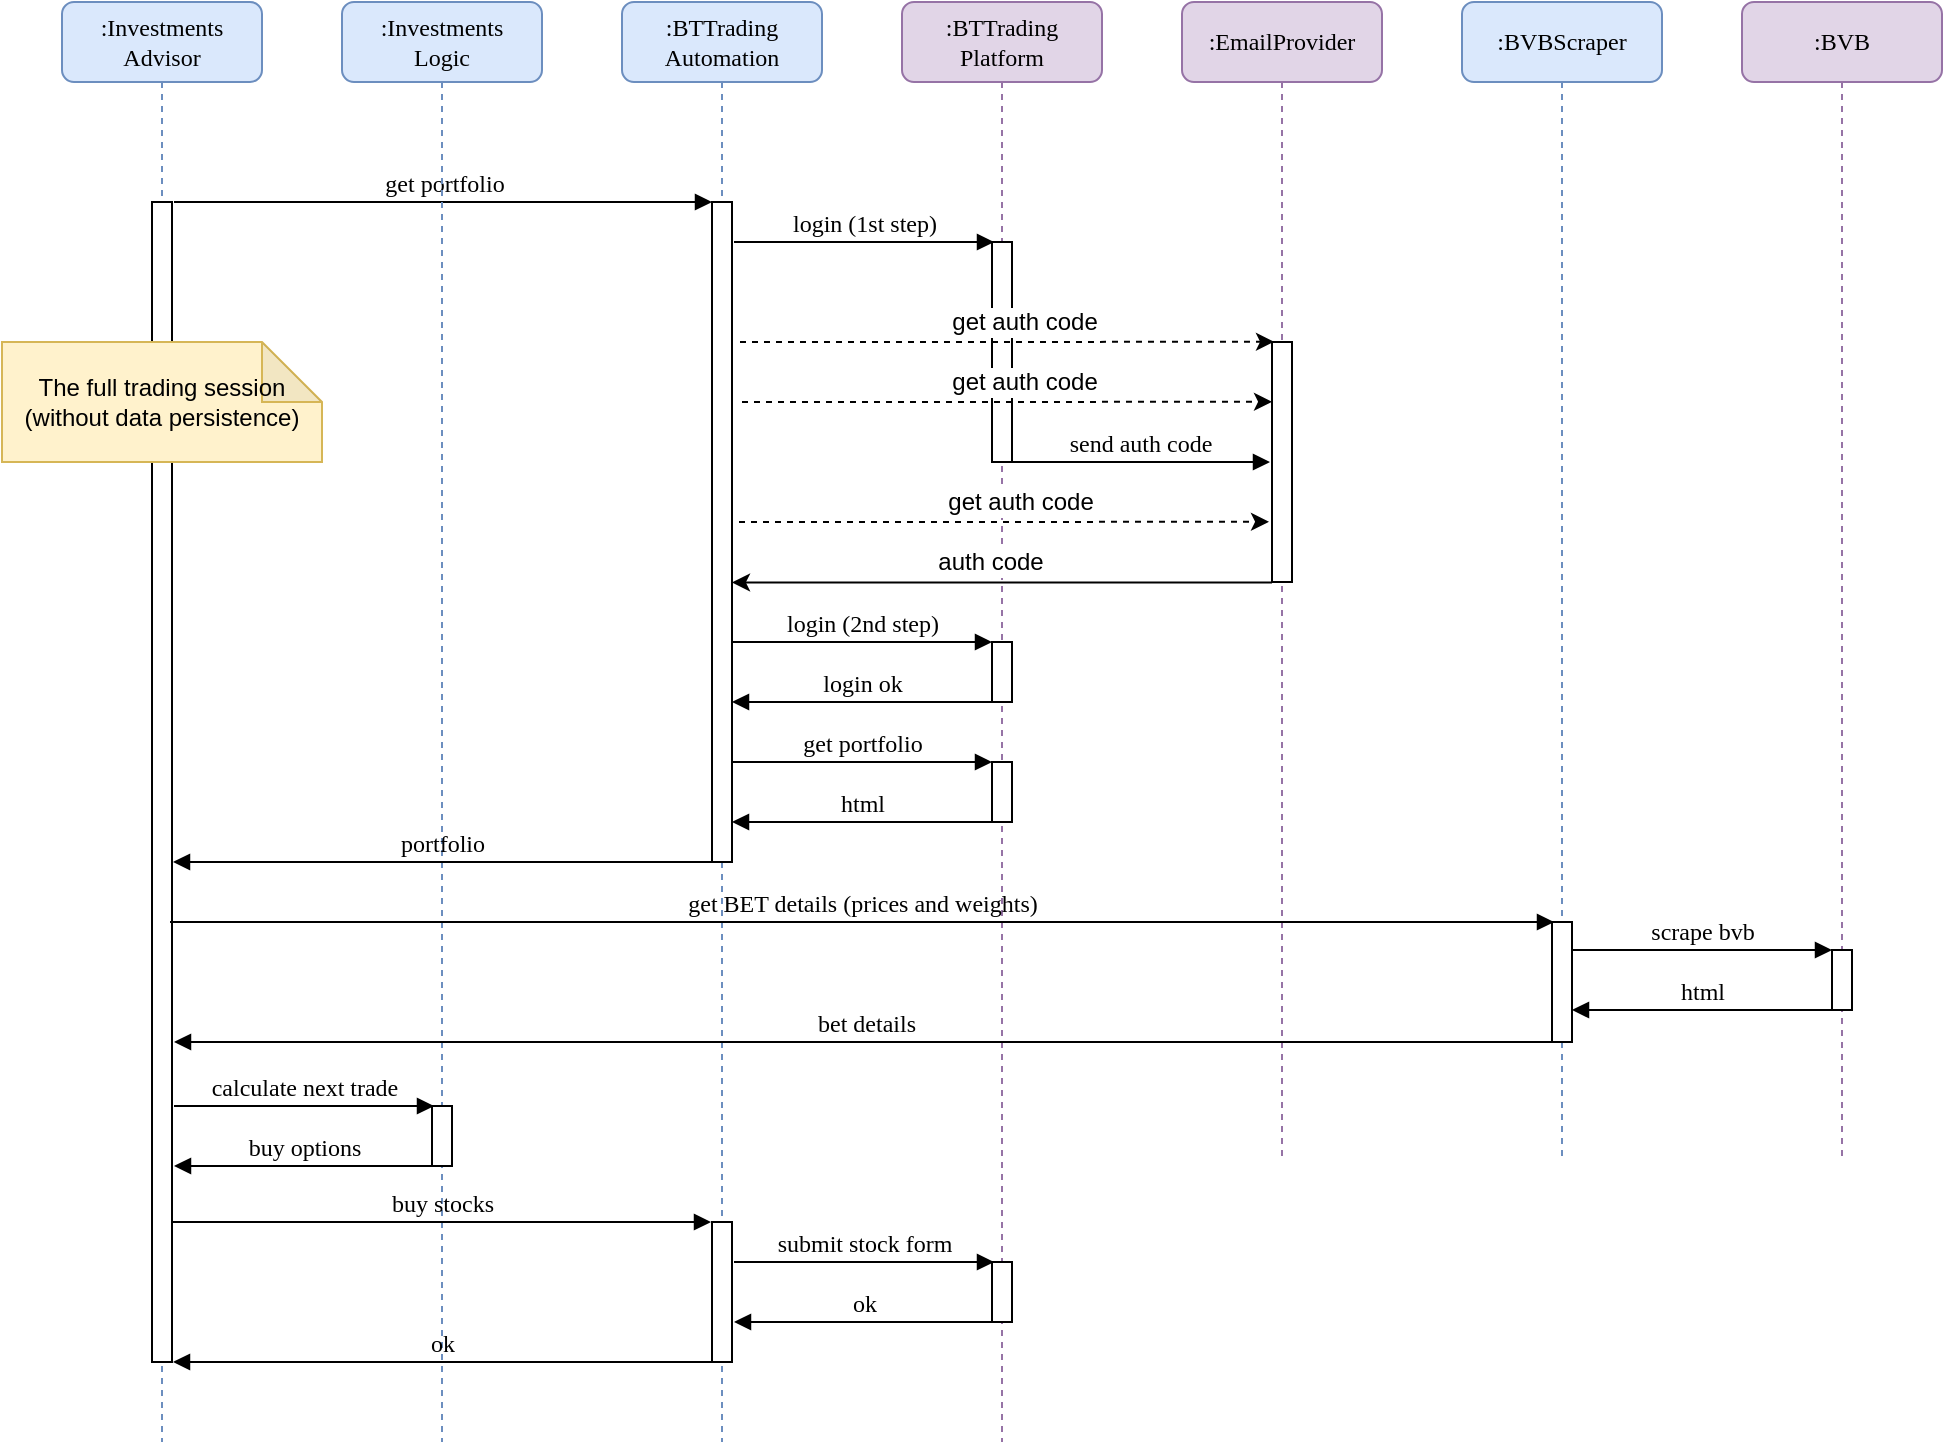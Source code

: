 <mxfile version="12.3.9" type="github" pages="1">
  <diagram name="Page-1" id="13e1069c-82ec-6db2-03f1-153e76fe0fe0">
    <mxGraphModel dx="1422" dy="762" grid="1" gridSize="10" guides="1" tooltips="1" connect="1" arrows="1" fold="1" page="1" pageScale="1" pageWidth="1100" pageHeight="850" background="#ffffff" math="0" shadow="0">
      <root>
        <mxCell id="0"/>
        <mxCell id="1" parent="0"/>
        <mxCell id="2UTN5wRSLdvWp-0K6KP1-2" value=":Investments&lt;br&gt;Advisor" style="shape=umlLifeline;perimeter=lifelinePerimeter;whiteSpace=wrap;html=1;container=1;collapsible=0;recursiveResize=0;outlineConnect=0;rounded=1;shadow=0;comic=0;labelBackgroundColor=none;strokeWidth=1;fontFamily=Verdana;fontSize=12;align=center;fillColor=#dae8fc;strokeColor=#6c8ebf;" parent="1" vertex="1">
          <mxGeometry x="60" y="40" width="100" height="720" as="geometry"/>
        </mxCell>
        <mxCell id="2UTN5wRSLdvWp-0K6KP1-3" value="" style="html=1;points=[];perimeter=orthogonalPerimeter;rounded=0;shadow=0;comic=0;labelBackgroundColor=none;strokeWidth=1;fontFamily=Verdana;fontSize=12;align=center;" parent="2UTN5wRSLdvWp-0K6KP1-2" vertex="1">
          <mxGeometry x="45" y="100" width="10" height="580" as="geometry"/>
        </mxCell>
        <mxCell id="2UTN5wRSLdvWp-0K6KP1-4" value=":BTTrading&lt;br&gt;Automation&lt;br&gt;" style="shape=umlLifeline;perimeter=lifelinePerimeter;whiteSpace=wrap;html=1;container=1;collapsible=0;recursiveResize=0;outlineConnect=0;rounded=1;shadow=0;comic=0;labelBackgroundColor=none;strokeWidth=1;fontFamily=Verdana;fontSize=12;align=center;fillColor=#dae8fc;strokeColor=#6c8ebf;" parent="1" vertex="1">
          <mxGeometry x="340" y="40" width="100" height="720" as="geometry"/>
        </mxCell>
        <mxCell id="2UTN5wRSLdvWp-0K6KP1-5" value="" style="html=1;points=[];perimeter=orthogonalPerimeter;rounded=0;shadow=0;comic=0;labelBackgroundColor=none;strokeWidth=1;fontFamily=Verdana;fontSize=12;align=center;" parent="2UTN5wRSLdvWp-0K6KP1-4" vertex="1">
          <mxGeometry x="45" y="100" width="10" height="330" as="geometry"/>
        </mxCell>
        <mxCell id="BSla0HhjJ-YN92udNx43-17" value="" style="html=1;points=[];perimeter=orthogonalPerimeter;rounded=0;shadow=0;comic=0;labelBackgroundColor=none;strokeWidth=1;fontFamily=Verdana;fontSize=12;align=center;" vertex="1" parent="2UTN5wRSLdvWp-0K6KP1-4">
          <mxGeometry x="45" y="610" width="10" height="70" as="geometry"/>
        </mxCell>
        <mxCell id="2UTN5wRSLdvWp-0K6KP1-6" value="get portfolio" style="html=1;verticalAlign=bottom;endArrow=block;labelBackgroundColor=none;fontFamily=Verdana;fontSize=12;edgeStyle=elbowEdgeStyle;elbow=vertical;exitX=1.1;exitY=0.486;exitDx=0;exitDy=0;exitPerimeter=0;entryX=0;entryY=0.648;entryDx=0;entryDy=0;entryPerimeter=0;" parent="1" edge="1">
          <mxGeometry relative="1" as="geometry">
            <mxPoint x="116" y="140" as="sourcePoint"/>
            <mxPoint x="385" y="140" as="targetPoint"/>
          </mxGeometry>
        </mxCell>
        <mxCell id="2UTN5wRSLdvWp-0K6KP1-7" value=":BTTrading&lt;br&gt;Platform" style="shape=umlLifeline;perimeter=lifelinePerimeter;whiteSpace=wrap;html=1;container=1;collapsible=0;recursiveResize=0;outlineConnect=0;rounded=1;shadow=0;comic=0;labelBackgroundColor=none;strokeWidth=1;fontFamily=Verdana;fontSize=12;align=center;fillColor=#e1d5e7;strokeColor=#9673a6;" parent="1" vertex="1">
          <mxGeometry x="480" y="40" width="100" height="720" as="geometry"/>
        </mxCell>
        <mxCell id="2UTN5wRSLdvWp-0K6KP1-8" value="" style="html=1;points=[];perimeter=orthogonalPerimeter;rounded=0;shadow=0;comic=0;labelBackgroundColor=none;strokeWidth=1;fontFamily=Verdana;fontSize=12;align=center;" parent="2UTN5wRSLdvWp-0K6KP1-7" vertex="1">
          <mxGeometry x="45" y="120" width="10" height="110" as="geometry"/>
        </mxCell>
        <mxCell id="2UTN5wRSLdvWp-0K6KP1-23" value="" style="html=1;points=[];perimeter=orthogonalPerimeter;rounded=0;shadow=0;comic=0;labelBackgroundColor=none;strokeWidth=1;fontFamily=Verdana;fontSize=12;align=center;" parent="2UTN5wRSLdvWp-0K6KP1-7" vertex="1">
          <mxGeometry x="45" y="320" width="10" height="30" as="geometry"/>
        </mxCell>
        <mxCell id="2UTN5wRSLdvWp-0K6KP1-32" value="" style="html=1;points=[];perimeter=orthogonalPerimeter;rounded=0;shadow=0;comic=0;labelBackgroundColor=none;strokeWidth=1;fontFamily=Verdana;fontSize=12;align=center;" parent="2UTN5wRSLdvWp-0K6KP1-7" vertex="1">
          <mxGeometry x="45" y="380" width="10" height="30" as="geometry"/>
        </mxCell>
        <mxCell id="2UTN5wRSLdvWp-0K6KP1-33" value="get portfolio" style="html=1;verticalAlign=bottom;endArrow=block;entryX=0;entryY=0;labelBackgroundColor=none;fontFamily=Verdana;fontSize=12;edgeStyle=elbowEdgeStyle;elbow=vertical;" parent="2UTN5wRSLdvWp-0K6KP1-7" edge="1">
          <mxGeometry relative="1" as="geometry">
            <mxPoint x="-85" y="380" as="sourcePoint"/>
            <mxPoint x="45" y="380" as="targetPoint"/>
          </mxGeometry>
        </mxCell>
        <mxCell id="2UTN5wRSLdvWp-0K6KP1-34" value="html" style="html=1;verticalAlign=bottom;endArrow=none;entryX=0;entryY=0;labelBackgroundColor=none;fontFamily=Verdana;fontSize=12;edgeStyle=elbowEdgeStyle;elbow=vertical;startArrow=block;startFill=1;endFill=0;" parent="2UTN5wRSLdvWp-0K6KP1-7" edge="1">
          <mxGeometry relative="1" as="geometry">
            <mxPoint x="-85" y="410" as="sourcePoint"/>
            <mxPoint x="45" y="410" as="targetPoint"/>
          </mxGeometry>
        </mxCell>
        <mxCell id="BSla0HhjJ-YN92udNx43-26" value="" style="html=1;points=[];perimeter=orthogonalPerimeter;rounded=0;shadow=0;comic=0;labelBackgroundColor=none;strokeWidth=1;fontFamily=Verdana;fontSize=12;align=center;" vertex="1" parent="2UTN5wRSLdvWp-0K6KP1-7">
          <mxGeometry x="45" y="630" width="10" height="30" as="geometry"/>
        </mxCell>
        <mxCell id="2UTN5wRSLdvWp-0K6KP1-9" value="login (1st step)" style="html=1;verticalAlign=bottom;endArrow=block;entryX=0;entryY=0;labelBackgroundColor=none;fontFamily=Verdana;fontSize=12;edgeStyle=elbowEdgeStyle;elbow=vertical;" parent="1" edge="1">
          <mxGeometry relative="1" as="geometry">
            <mxPoint x="396" y="160" as="sourcePoint"/>
            <mxPoint x="526" y="160" as="targetPoint"/>
          </mxGeometry>
        </mxCell>
        <mxCell id="2UTN5wRSLdvWp-0K6KP1-10" value=":EmailProvider" style="shape=umlLifeline;perimeter=lifelinePerimeter;whiteSpace=wrap;html=1;container=1;collapsible=0;recursiveResize=0;outlineConnect=0;rounded=1;shadow=0;comic=0;labelBackgroundColor=none;strokeWidth=1;fontFamily=Verdana;fontSize=12;align=center;fillColor=#e1d5e7;strokeColor=#9673a6;" parent="1" vertex="1">
          <mxGeometry x="620" y="40" width="100" height="580" as="geometry"/>
        </mxCell>
        <mxCell id="2UTN5wRSLdvWp-0K6KP1-11" value="" style="html=1;points=[];perimeter=orthogonalPerimeter;rounded=0;shadow=0;comic=0;labelBackgroundColor=none;strokeWidth=1;fontFamily=Verdana;fontSize=12;align=center;" parent="2UTN5wRSLdvWp-0K6KP1-10" vertex="1">
          <mxGeometry x="45" y="170" width="10" height="120" as="geometry"/>
        </mxCell>
        <mxCell id="2UTN5wRSLdvWp-0K6KP1-12" value="send auth code" style="html=1;verticalAlign=bottom;endArrow=block;entryX=0;entryY=0;labelBackgroundColor=none;fontFamily=Verdana;fontSize=12;edgeStyle=elbowEdgeStyle;elbow=vertical;" parent="1" edge="1">
          <mxGeometry relative="1" as="geometry">
            <mxPoint x="534" y="270" as="sourcePoint"/>
            <mxPoint x="664" y="270" as="targetPoint"/>
          </mxGeometry>
        </mxCell>
        <mxCell id="2UTN5wRSLdvWp-0K6KP1-15" value="" style="endArrow=classic;html=1;entryX=0.1;entryY=-0.011;entryDx=0;entryDy=0;entryPerimeter=0;dashed=1;" parent="1" edge="1">
          <mxGeometry width="50" height="50" relative="1" as="geometry">
            <mxPoint x="399" y="210" as="sourcePoint"/>
            <mxPoint x="666" y="209.91" as="targetPoint"/>
          </mxGeometry>
        </mxCell>
        <mxCell id="2UTN5wRSLdvWp-0K6KP1-16" value="get auth code" style="text;html=1;align=center;verticalAlign=middle;resizable=0;points=[];;labelBackgroundColor=#ffffff;" parent="2UTN5wRSLdvWp-0K6KP1-15" vertex="1" connectable="0">
          <mxGeometry x="0.064" y="1" relative="1" as="geometry">
            <mxPoint x="-0.5" y="-9" as="offset"/>
          </mxGeometry>
        </mxCell>
        <mxCell id="2UTN5wRSLdvWp-0K6KP1-17" value="" style="endArrow=classic;html=1;entryX=0.1;entryY=-0.011;entryDx=0;entryDy=0;entryPerimeter=0;dashed=1;" parent="1" edge="1">
          <mxGeometry width="50" height="50" relative="1" as="geometry">
            <mxPoint x="400" y="240" as="sourcePoint"/>
            <mxPoint x="665" y="239.91" as="targetPoint"/>
          </mxGeometry>
        </mxCell>
        <mxCell id="2UTN5wRSLdvWp-0K6KP1-18" value="get auth code" style="text;html=1;align=center;verticalAlign=middle;resizable=0;points=[];;labelBackgroundColor=#ffffff;" parent="2UTN5wRSLdvWp-0K6KP1-17" vertex="1" connectable="0">
          <mxGeometry x="0.064" y="1" relative="1" as="geometry">
            <mxPoint x="-0.5" y="-9" as="offset"/>
          </mxGeometry>
        </mxCell>
        <mxCell id="2UTN5wRSLdvWp-0K6KP1-21" value="" style="endArrow=classic;html=1;" parent="1" edge="1">
          <mxGeometry width="50" height="50" relative="1" as="geometry">
            <mxPoint x="665" y="330.2" as="sourcePoint"/>
            <mxPoint x="395" y="330.2" as="targetPoint"/>
          </mxGeometry>
        </mxCell>
        <mxCell id="2UTN5wRSLdvWp-0K6KP1-22" value="auth code" style="text;html=1;align=center;verticalAlign=middle;resizable=0;points=[];;labelBackgroundColor=#ffffff;" parent="2UTN5wRSLdvWp-0K6KP1-21" vertex="1" connectable="0">
          <mxGeometry x="-0.093" y="3" relative="1" as="geometry">
            <mxPoint x="-19" y="-13" as="offset"/>
          </mxGeometry>
        </mxCell>
        <mxCell id="2UTN5wRSLdvWp-0K6KP1-24" value="login (2nd step)" style="html=1;verticalAlign=bottom;endArrow=block;entryX=0;entryY=0;labelBackgroundColor=none;fontFamily=Verdana;fontSize=12;edgeStyle=elbowEdgeStyle;elbow=vertical;" parent="1" edge="1">
          <mxGeometry relative="1" as="geometry">
            <mxPoint x="395" y="360" as="sourcePoint"/>
            <mxPoint x="525" y="360" as="targetPoint"/>
          </mxGeometry>
        </mxCell>
        <mxCell id="2UTN5wRSLdvWp-0K6KP1-25" value="login ok" style="html=1;verticalAlign=bottom;endArrow=none;entryX=0;entryY=0;labelBackgroundColor=none;fontFamily=Verdana;fontSize=12;edgeStyle=elbowEdgeStyle;elbow=vertical;startArrow=block;startFill=1;endFill=0;" parent="1" edge="1">
          <mxGeometry relative="1" as="geometry">
            <mxPoint x="395" y="390" as="sourcePoint"/>
            <mxPoint x="525" y="390" as="targetPoint"/>
          </mxGeometry>
        </mxCell>
        <mxCell id="2UTN5wRSLdvWp-0K6KP1-35" value="" style="endArrow=classic;html=1;entryX=0.1;entryY=-0.011;entryDx=0;entryDy=0;entryPerimeter=0;dashed=1;" parent="1" edge="1">
          <mxGeometry width="50" height="50" relative="1" as="geometry">
            <mxPoint x="398.5" y="300" as="sourcePoint"/>
            <mxPoint x="663.5" y="299.91" as="targetPoint"/>
          </mxGeometry>
        </mxCell>
        <mxCell id="2UTN5wRSLdvWp-0K6KP1-36" value="get auth code" style="text;html=1;align=center;verticalAlign=middle;resizable=0;points=[];;labelBackgroundColor=#ffffff;" parent="2UTN5wRSLdvWp-0K6KP1-35" vertex="1" connectable="0">
          <mxGeometry x="0.064" y="1" relative="1" as="geometry">
            <mxPoint x="-0.5" y="-9" as="offset"/>
          </mxGeometry>
        </mxCell>
        <mxCell id="2UTN5wRSLdvWp-0K6KP1-38" value=":BVBScraper" style="shape=umlLifeline;perimeter=lifelinePerimeter;whiteSpace=wrap;html=1;container=1;collapsible=0;recursiveResize=0;outlineConnect=0;rounded=1;shadow=0;comic=0;labelBackgroundColor=none;strokeWidth=1;fontFamily=Verdana;fontSize=12;align=center;fillColor=#dae8fc;strokeColor=#6c8ebf;" parent="1" vertex="1">
          <mxGeometry x="760" y="40" width="100" height="580" as="geometry"/>
        </mxCell>
        <mxCell id="2UTN5wRSLdvWp-0K6KP1-39" value="" style="html=1;points=[];perimeter=orthogonalPerimeter;rounded=0;shadow=0;comic=0;labelBackgroundColor=none;strokeWidth=1;fontFamily=Verdana;fontSize=12;align=center;" parent="2UTN5wRSLdvWp-0K6KP1-38" vertex="1">
          <mxGeometry x="45" y="460" width="10" height="60" as="geometry"/>
        </mxCell>
        <mxCell id="BSla0HhjJ-YN92udNx43-5" value=":Investments&lt;br&gt;Logic" style="shape=umlLifeline;perimeter=lifelinePerimeter;whiteSpace=wrap;html=1;container=1;collapsible=0;recursiveResize=0;outlineConnect=0;rounded=1;shadow=0;comic=0;labelBackgroundColor=none;strokeWidth=1;fontFamily=Verdana;fontSize=12;align=center;fillColor=#dae8fc;strokeColor=#6c8ebf;" vertex="1" parent="1">
          <mxGeometry x="200" y="40" width="100" height="720" as="geometry"/>
        </mxCell>
        <mxCell id="BSla0HhjJ-YN92udNx43-6" value="" style="html=1;points=[];perimeter=orthogonalPerimeter;rounded=0;shadow=0;comic=0;labelBackgroundColor=none;strokeWidth=1;fontFamily=Verdana;fontSize=12;align=center;" vertex="1" parent="BSla0HhjJ-YN92udNx43-5">
          <mxGeometry x="45" y="552" width="10" height="30" as="geometry"/>
        </mxCell>
        <mxCell id="BSla0HhjJ-YN92udNx43-7" value="get BET details (prices and weights)" style="html=1;verticalAlign=bottom;endArrow=block;labelBackgroundColor=none;fontFamily=Verdana;fontSize=12;edgeStyle=elbowEdgeStyle;elbow=vertical;entryX=0.6;entryY=0;entryDx=0;entryDy=0;entryPerimeter=0;" edge="1" parent="1">
          <mxGeometry relative="1" as="geometry">
            <mxPoint x="114" y="500" as="sourcePoint"/>
            <mxPoint x="806" y="500" as="targetPoint"/>
          </mxGeometry>
        </mxCell>
        <mxCell id="BSla0HhjJ-YN92udNx43-8" value="bet details" style="html=1;verticalAlign=bottom;endArrow=none;labelBackgroundColor=none;fontFamily=Verdana;fontSize=12;edgeStyle=elbowEdgeStyle;elbow=vertical;startArrow=block;startFill=1;endFill=0;entryX=0.3;entryY=0.967;entryDx=0;entryDy=0;entryPerimeter=0;exitX=1.05;exitY=0.95;exitDx=0;exitDy=0;exitPerimeter=0;" edge="1" parent="1">
          <mxGeometry relative="1" as="geometry">
            <mxPoint x="116" y="560" as="sourcePoint"/>
            <mxPoint x="808" y="560" as="targetPoint"/>
          </mxGeometry>
        </mxCell>
        <mxCell id="BSla0HhjJ-YN92udNx43-9" value="portfolio" style="html=1;verticalAlign=bottom;endArrow=none;labelBackgroundColor=none;fontFamily=Verdana;fontSize=12;edgeStyle=elbowEdgeStyle;elbow=vertical;exitX=1.1;exitY=0.486;exitDx=0;exitDy=0;exitPerimeter=0;entryX=0;entryY=0.648;entryDx=0;entryDy=0;entryPerimeter=0;startArrow=block;startFill=1;endFill=0;" edge="1" parent="1">
          <mxGeometry relative="1" as="geometry">
            <mxPoint x="115.5" y="470" as="sourcePoint"/>
            <mxPoint x="384.5" y="470" as="targetPoint"/>
          </mxGeometry>
        </mxCell>
        <mxCell id="BSla0HhjJ-YN92udNx43-10" value=":BVB" style="shape=umlLifeline;perimeter=lifelinePerimeter;whiteSpace=wrap;html=1;container=1;collapsible=0;recursiveResize=0;outlineConnect=0;rounded=1;shadow=0;comic=0;labelBackgroundColor=none;strokeWidth=1;fontFamily=Verdana;fontSize=12;align=center;fillColor=#e1d5e7;strokeColor=#9673a6;" vertex="1" parent="1">
          <mxGeometry x="900" y="40" width="100" height="580" as="geometry"/>
        </mxCell>
        <mxCell id="BSla0HhjJ-YN92udNx43-12" value="" style="html=1;points=[];perimeter=orthogonalPerimeter;rounded=0;shadow=0;comic=0;labelBackgroundColor=none;strokeWidth=1;fontFamily=Verdana;fontSize=12;align=center;" vertex="1" parent="BSla0HhjJ-YN92udNx43-10">
          <mxGeometry x="45" y="474" width="10" height="30" as="geometry"/>
        </mxCell>
        <mxCell id="BSla0HhjJ-YN92udNx43-13" value="scrape bvb" style="html=1;verticalAlign=bottom;endArrow=block;entryX=0;entryY=0;labelBackgroundColor=none;fontFamily=Verdana;fontSize=12;edgeStyle=elbowEdgeStyle;elbow=vertical;" edge="1" parent="BSla0HhjJ-YN92udNx43-10">
          <mxGeometry relative="1" as="geometry">
            <mxPoint x="-85" y="474" as="sourcePoint"/>
            <mxPoint x="45" y="474" as="targetPoint"/>
          </mxGeometry>
        </mxCell>
        <mxCell id="BSla0HhjJ-YN92udNx43-14" value="html" style="html=1;verticalAlign=bottom;endArrow=none;entryX=0;entryY=0;labelBackgroundColor=none;fontFamily=Verdana;fontSize=12;edgeStyle=elbowEdgeStyle;elbow=vertical;startArrow=block;startFill=1;endFill=0;" edge="1" parent="BSla0HhjJ-YN92udNx43-10">
          <mxGeometry relative="1" as="geometry">
            <mxPoint x="-85" y="504" as="sourcePoint"/>
            <mxPoint x="45" y="504" as="targetPoint"/>
          </mxGeometry>
        </mxCell>
        <mxCell id="BSla0HhjJ-YN92udNx43-15" value="calculate next trade" style="html=1;verticalAlign=bottom;endArrow=block;entryX=0;entryY=0;labelBackgroundColor=none;fontFamily=Verdana;fontSize=12;edgeStyle=elbowEdgeStyle;elbow=vertical;" edge="1" parent="1">
          <mxGeometry relative="1" as="geometry">
            <mxPoint x="116" y="592" as="sourcePoint"/>
            <mxPoint x="246" y="592" as="targetPoint"/>
          </mxGeometry>
        </mxCell>
        <mxCell id="BSla0HhjJ-YN92udNx43-16" value="buy options" style="html=1;verticalAlign=bottom;endArrow=none;entryX=0;entryY=0;labelBackgroundColor=none;fontFamily=Verdana;fontSize=12;edgeStyle=elbowEdgeStyle;elbow=vertical;startArrow=block;startFill=1;endFill=0;" edge="1" parent="1">
          <mxGeometry relative="1" as="geometry">
            <mxPoint x="116" y="622" as="sourcePoint"/>
            <mxPoint x="246" y="622" as="targetPoint"/>
          </mxGeometry>
        </mxCell>
        <mxCell id="BSla0HhjJ-YN92udNx43-19" value="buy stocks" style="html=1;verticalAlign=bottom;endArrow=block;labelBackgroundColor=none;fontFamily=Verdana;fontSize=12;edgeStyle=elbowEdgeStyle;elbow=vertical;exitX=1.1;exitY=0.486;exitDx=0;exitDy=0;exitPerimeter=0;entryX=0;entryY=0.648;entryDx=0;entryDy=0;entryPerimeter=0;" edge="1" parent="1">
          <mxGeometry relative="1" as="geometry">
            <mxPoint x="115.5" y="650" as="sourcePoint"/>
            <mxPoint x="384.5" y="650" as="targetPoint"/>
          </mxGeometry>
        </mxCell>
        <mxCell id="BSla0HhjJ-YN92udNx43-27" value="submit stock form" style="html=1;verticalAlign=bottom;endArrow=block;entryX=0;entryY=0;labelBackgroundColor=none;fontFamily=Verdana;fontSize=12;edgeStyle=elbowEdgeStyle;elbow=vertical;" edge="1" parent="1">
          <mxGeometry relative="1" as="geometry">
            <mxPoint x="396" y="670" as="sourcePoint"/>
            <mxPoint x="526" y="670" as="targetPoint"/>
          </mxGeometry>
        </mxCell>
        <mxCell id="BSla0HhjJ-YN92udNx43-28" value="ok" style="html=1;verticalAlign=bottom;endArrow=none;entryX=0;entryY=0;labelBackgroundColor=none;fontFamily=Verdana;fontSize=12;edgeStyle=elbowEdgeStyle;elbow=vertical;startArrow=block;startFill=1;endFill=0;" edge="1" parent="1">
          <mxGeometry relative="1" as="geometry">
            <mxPoint x="396" y="700" as="sourcePoint"/>
            <mxPoint x="526" y="700" as="targetPoint"/>
          </mxGeometry>
        </mxCell>
        <mxCell id="BSla0HhjJ-YN92udNx43-29" value="ok" style="html=1;verticalAlign=bottom;endArrow=none;labelBackgroundColor=none;fontFamily=Verdana;fontSize=12;edgeStyle=elbowEdgeStyle;elbow=vertical;exitX=1.1;exitY=0.486;exitDx=0;exitDy=0;exitPerimeter=0;entryX=0;entryY=0.648;entryDx=0;entryDy=0;entryPerimeter=0;startArrow=block;startFill=1;endFill=0;" edge="1" parent="1">
          <mxGeometry relative="1" as="geometry">
            <mxPoint x="115.5" y="720" as="sourcePoint"/>
            <mxPoint x="384.5" y="720" as="targetPoint"/>
          </mxGeometry>
        </mxCell>
        <mxCell id="BSla0HhjJ-YN92udNx43-31" value="The full trading session (without data persistence)" style="shape=note;whiteSpace=wrap;html=1;backgroundOutline=1;darkOpacity=0.05;fillColor=#fff2cc;strokeColor=#d6b656;" vertex="1" parent="1">
          <mxGeometry x="30" y="210" width="160" height="60" as="geometry"/>
        </mxCell>
      </root>
    </mxGraphModel>
  </diagram>
</mxfile>
